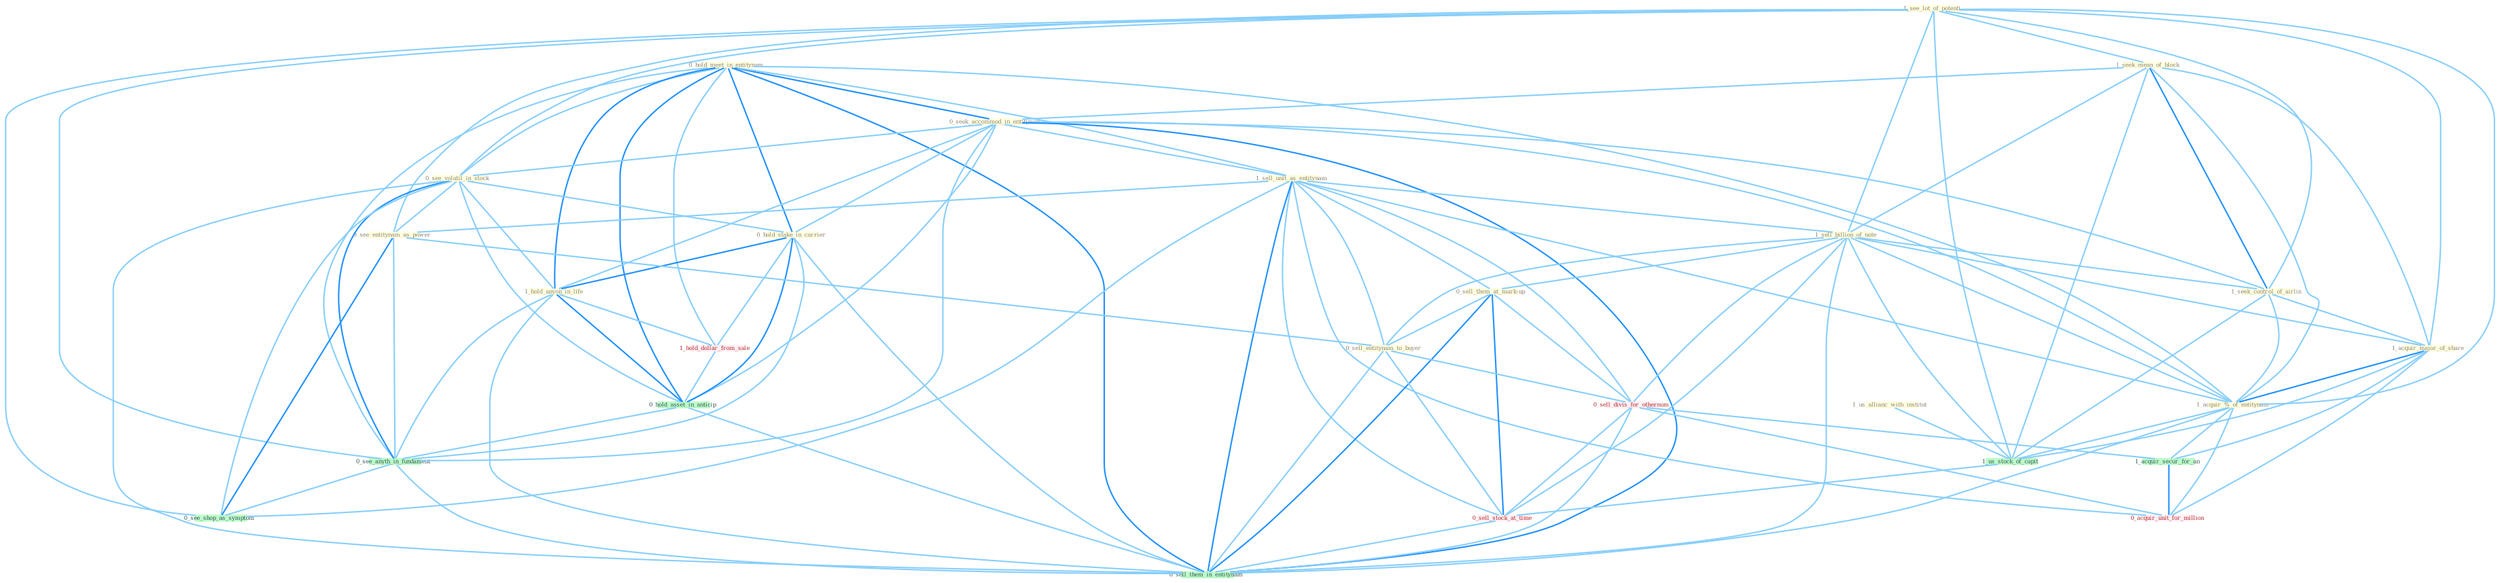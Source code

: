 Graph G{ 
    node
    [shape=polygon,style=filled,width=.5,height=.06,color="#BDFCC9",fixedsize=true,fontsize=4,
    fontcolor="#2f4f4f"];
    {node
    [color="#ffffe0", fontcolor="#8b7d6b"] "1_us_allianc_with_institut " "1_see_lot_of_potenti " "0_hold_meet_in_entitynam " "1_seek_mean_of_block " "0_seek_accommod_in_entitynam " "0_see_volatil_in_stock " "0_hold_stake_in_carrier " "1_sell_unit_as_entitynam " "1_sell_billion_of_note " "0_see_entitynam_as_power " "1_hold_anyon_in_life " "1_seek_control_of_airlin " "1_acquir_major_of_share " "1_acquir_%_of_entitynam " "0_sell_them_at_mark-up " "0_sell_entitynam_to_buyer "}
{node [color="#fff0f5", fontcolor="#b22222"] "0_sell_divis_for_othernum " "1_hold_dollar_from_sale " "0_sell_stock_at_time " "0_acquir_unit_for_million "}
edge [color="#B0E2FF"];

	"1_us_allianc_with_institut " -- "1_us_stock_of_capit " [w="1", color="#87cefa" ];
	"1_see_lot_of_potenti " -- "1_seek_mean_of_block " [w="1", color="#87cefa" ];
	"1_see_lot_of_potenti " -- "0_see_volatil_in_stock " [w="1", color="#87cefa" ];
	"1_see_lot_of_potenti " -- "1_sell_billion_of_note " [w="1", color="#87cefa" ];
	"1_see_lot_of_potenti " -- "0_see_entitynam_as_power " [w="1", color="#87cefa" ];
	"1_see_lot_of_potenti " -- "1_seek_control_of_airlin " [w="1", color="#87cefa" ];
	"1_see_lot_of_potenti " -- "1_acquir_major_of_share " [w="1", color="#87cefa" ];
	"1_see_lot_of_potenti " -- "1_acquir_%_of_entitynam " [w="1", color="#87cefa" ];
	"1_see_lot_of_potenti " -- "1_us_stock_of_capit " [w="1", color="#87cefa" ];
	"1_see_lot_of_potenti " -- "0_see_anyth_in_fundament " [w="1", color="#87cefa" ];
	"1_see_lot_of_potenti " -- "0_see_shop_as_symptom " [w="1", color="#87cefa" ];
	"0_hold_meet_in_entitynam " -- "0_seek_accommod_in_entitynam " [w="2", color="#1e90ff" , len=0.8];
	"0_hold_meet_in_entitynam " -- "0_see_volatil_in_stock " [w="1", color="#87cefa" ];
	"0_hold_meet_in_entitynam " -- "0_hold_stake_in_carrier " [w="2", color="#1e90ff" , len=0.8];
	"0_hold_meet_in_entitynam " -- "1_sell_unit_as_entitynam " [w="1", color="#87cefa" ];
	"0_hold_meet_in_entitynam " -- "1_hold_anyon_in_life " [w="2", color="#1e90ff" , len=0.8];
	"0_hold_meet_in_entitynam " -- "1_acquir_%_of_entitynam " [w="1", color="#87cefa" ];
	"0_hold_meet_in_entitynam " -- "1_hold_dollar_from_sale " [w="1", color="#87cefa" ];
	"0_hold_meet_in_entitynam " -- "0_hold_asset_in_anticip " [w="2", color="#1e90ff" , len=0.8];
	"0_hold_meet_in_entitynam " -- "0_see_anyth_in_fundament " [w="1", color="#87cefa" ];
	"0_hold_meet_in_entitynam " -- "0_sell_them_in_entitynam " [w="2", color="#1e90ff" , len=0.8];
	"1_seek_mean_of_block " -- "0_seek_accommod_in_entitynam " [w="1", color="#87cefa" ];
	"1_seek_mean_of_block " -- "1_sell_billion_of_note " [w="1", color="#87cefa" ];
	"1_seek_mean_of_block " -- "1_seek_control_of_airlin " [w="2", color="#1e90ff" , len=0.8];
	"1_seek_mean_of_block " -- "1_acquir_major_of_share " [w="1", color="#87cefa" ];
	"1_seek_mean_of_block " -- "1_acquir_%_of_entitynam " [w="1", color="#87cefa" ];
	"1_seek_mean_of_block " -- "1_us_stock_of_capit " [w="1", color="#87cefa" ];
	"0_seek_accommod_in_entitynam " -- "0_see_volatil_in_stock " [w="1", color="#87cefa" ];
	"0_seek_accommod_in_entitynam " -- "0_hold_stake_in_carrier " [w="1", color="#87cefa" ];
	"0_seek_accommod_in_entitynam " -- "1_sell_unit_as_entitynam " [w="1", color="#87cefa" ];
	"0_seek_accommod_in_entitynam " -- "1_hold_anyon_in_life " [w="1", color="#87cefa" ];
	"0_seek_accommod_in_entitynam " -- "1_seek_control_of_airlin " [w="1", color="#87cefa" ];
	"0_seek_accommod_in_entitynam " -- "1_acquir_%_of_entitynam " [w="1", color="#87cefa" ];
	"0_seek_accommod_in_entitynam " -- "0_hold_asset_in_anticip " [w="1", color="#87cefa" ];
	"0_seek_accommod_in_entitynam " -- "0_see_anyth_in_fundament " [w="1", color="#87cefa" ];
	"0_seek_accommod_in_entitynam " -- "0_sell_them_in_entitynam " [w="2", color="#1e90ff" , len=0.8];
	"0_see_volatil_in_stock " -- "0_hold_stake_in_carrier " [w="1", color="#87cefa" ];
	"0_see_volatil_in_stock " -- "0_see_entitynam_as_power " [w="1", color="#87cefa" ];
	"0_see_volatil_in_stock " -- "1_hold_anyon_in_life " [w="1", color="#87cefa" ];
	"0_see_volatil_in_stock " -- "0_hold_asset_in_anticip " [w="1", color="#87cefa" ];
	"0_see_volatil_in_stock " -- "0_see_anyth_in_fundament " [w="2", color="#1e90ff" , len=0.8];
	"0_see_volatil_in_stock " -- "0_see_shop_as_symptom " [w="1", color="#87cefa" ];
	"0_see_volatil_in_stock " -- "0_sell_them_in_entitynam " [w="1", color="#87cefa" ];
	"0_hold_stake_in_carrier " -- "1_hold_anyon_in_life " [w="2", color="#1e90ff" , len=0.8];
	"0_hold_stake_in_carrier " -- "1_hold_dollar_from_sale " [w="1", color="#87cefa" ];
	"0_hold_stake_in_carrier " -- "0_hold_asset_in_anticip " [w="2", color="#1e90ff" , len=0.8];
	"0_hold_stake_in_carrier " -- "0_see_anyth_in_fundament " [w="1", color="#87cefa" ];
	"0_hold_stake_in_carrier " -- "0_sell_them_in_entitynam " [w="1", color="#87cefa" ];
	"1_sell_unit_as_entitynam " -- "1_sell_billion_of_note " [w="1", color="#87cefa" ];
	"1_sell_unit_as_entitynam " -- "0_see_entitynam_as_power " [w="1", color="#87cefa" ];
	"1_sell_unit_as_entitynam " -- "1_acquir_%_of_entitynam " [w="1", color="#87cefa" ];
	"1_sell_unit_as_entitynam " -- "0_sell_them_at_mark-up " [w="1", color="#87cefa" ];
	"1_sell_unit_as_entitynam " -- "0_sell_entitynam_to_buyer " [w="1", color="#87cefa" ];
	"1_sell_unit_as_entitynam " -- "0_sell_divis_for_othernum " [w="1", color="#87cefa" ];
	"1_sell_unit_as_entitynam " -- "0_sell_stock_at_time " [w="1", color="#87cefa" ];
	"1_sell_unit_as_entitynam " -- "0_acquir_unit_for_million " [w="1", color="#87cefa" ];
	"1_sell_unit_as_entitynam " -- "0_see_shop_as_symptom " [w="1", color="#87cefa" ];
	"1_sell_unit_as_entitynam " -- "0_sell_them_in_entitynam " [w="2", color="#1e90ff" , len=0.8];
	"1_sell_billion_of_note " -- "1_seek_control_of_airlin " [w="1", color="#87cefa" ];
	"1_sell_billion_of_note " -- "1_acquir_major_of_share " [w="1", color="#87cefa" ];
	"1_sell_billion_of_note " -- "1_acquir_%_of_entitynam " [w="1", color="#87cefa" ];
	"1_sell_billion_of_note " -- "0_sell_them_at_mark-up " [w="1", color="#87cefa" ];
	"1_sell_billion_of_note " -- "0_sell_entitynam_to_buyer " [w="1", color="#87cefa" ];
	"1_sell_billion_of_note " -- "0_sell_divis_for_othernum " [w="1", color="#87cefa" ];
	"1_sell_billion_of_note " -- "1_us_stock_of_capit " [w="1", color="#87cefa" ];
	"1_sell_billion_of_note " -- "0_sell_stock_at_time " [w="1", color="#87cefa" ];
	"1_sell_billion_of_note " -- "0_sell_them_in_entitynam " [w="1", color="#87cefa" ];
	"0_see_entitynam_as_power " -- "0_sell_entitynam_to_buyer " [w="1", color="#87cefa" ];
	"0_see_entitynam_as_power " -- "0_see_anyth_in_fundament " [w="1", color="#87cefa" ];
	"0_see_entitynam_as_power " -- "0_see_shop_as_symptom " [w="2", color="#1e90ff" , len=0.8];
	"1_hold_anyon_in_life " -- "1_hold_dollar_from_sale " [w="1", color="#87cefa" ];
	"1_hold_anyon_in_life " -- "0_hold_asset_in_anticip " [w="2", color="#1e90ff" , len=0.8];
	"1_hold_anyon_in_life " -- "0_see_anyth_in_fundament " [w="1", color="#87cefa" ];
	"1_hold_anyon_in_life " -- "0_sell_them_in_entitynam " [w="1", color="#87cefa" ];
	"1_seek_control_of_airlin " -- "1_acquir_major_of_share " [w="1", color="#87cefa" ];
	"1_seek_control_of_airlin " -- "1_acquir_%_of_entitynam " [w="1", color="#87cefa" ];
	"1_seek_control_of_airlin " -- "1_us_stock_of_capit " [w="1", color="#87cefa" ];
	"1_acquir_major_of_share " -- "1_acquir_%_of_entitynam " [w="2", color="#1e90ff" , len=0.8];
	"1_acquir_major_of_share " -- "1_acquir_secur_for_an " [w="1", color="#87cefa" ];
	"1_acquir_major_of_share " -- "1_us_stock_of_capit " [w="1", color="#87cefa" ];
	"1_acquir_major_of_share " -- "0_acquir_unit_for_million " [w="1", color="#87cefa" ];
	"1_acquir_%_of_entitynam " -- "1_acquir_secur_for_an " [w="1", color="#87cefa" ];
	"1_acquir_%_of_entitynam " -- "1_us_stock_of_capit " [w="1", color="#87cefa" ];
	"1_acquir_%_of_entitynam " -- "0_acquir_unit_for_million " [w="1", color="#87cefa" ];
	"1_acquir_%_of_entitynam " -- "0_sell_them_in_entitynam " [w="1", color="#87cefa" ];
	"0_sell_them_at_mark-up " -- "0_sell_entitynam_to_buyer " [w="1", color="#87cefa" ];
	"0_sell_them_at_mark-up " -- "0_sell_divis_for_othernum " [w="1", color="#87cefa" ];
	"0_sell_them_at_mark-up " -- "0_sell_stock_at_time " [w="2", color="#1e90ff" , len=0.8];
	"0_sell_them_at_mark-up " -- "0_sell_them_in_entitynam " [w="2", color="#1e90ff" , len=0.8];
	"0_sell_entitynam_to_buyer " -- "0_sell_divis_for_othernum " [w="1", color="#87cefa" ];
	"0_sell_entitynam_to_buyer " -- "0_sell_stock_at_time " [w="1", color="#87cefa" ];
	"0_sell_entitynam_to_buyer " -- "0_sell_them_in_entitynam " [w="1", color="#87cefa" ];
	"0_sell_divis_for_othernum " -- "1_acquir_secur_for_an " [w="1", color="#87cefa" ];
	"0_sell_divis_for_othernum " -- "0_sell_stock_at_time " [w="1", color="#87cefa" ];
	"0_sell_divis_for_othernum " -- "0_acquir_unit_for_million " [w="1", color="#87cefa" ];
	"0_sell_divis_for_othernum " -- "0_sell_them_in_entitynam " [w="1", color="#87cefa" ];
	"1_acquir_secur_for_an " -- "0_acquir_unit_for_million " [w="2", color="#1e90ff" , len=0.8];
	"1_us_stock_of_capit " -- "0_sell_stock_at_time " [w="1", color="#87cefa" ];
	"1_hold_dollar_from_sale " -- "0_hold_asset_in_anticip " [w="1", color="#87cefa" ];
	"0_hold_asset_in_anticip " -- "0_see_anyth_in_fundament " [w="1", color="#87cefa" ];
	"0_hold_asset_in_anticip " -- "0_sell_them_in_entitynam " [w="1", color="#87cefa" ];
	"0_sell_stock_at_time " -- "0_sell_them_in_entitynam " [w="1", color="#87cefa" ];
	"0_see_anyth_in_fundament " -- "0_see_shop_as_symptom " [w="1", color="#87cefa" ];
	"0_see_anyth_in_fundament " -- "0_sell_them_in_entitynam " [w="1", color="#87cefa" ];
}